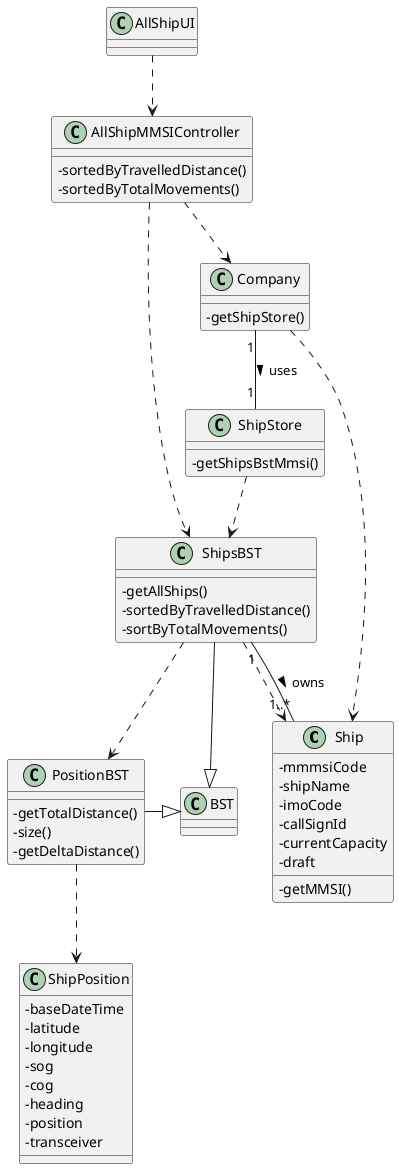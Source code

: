 @startuml

skinparam classAttributeIconSize 0


class Ship {
    -mmmsiCode
    -shipName
    -imoCode
    -callSignId
    -currentCapacity /'added by us'/
    -draft

    -getMMSI()
}

class ShipPosition {
    -baseDateTime
    -latitude
    -longitude
    -sog
    -cog
    -heading
    -position
    -transceiver
}

class ShipStore {
    -getShipsBstMmsi()
}


class AllShipUI {}

class AllShipMMSIController {
    -sortedByTravelledDistance()
    -sortedByTotalMovements()
}

class ShipsBST{
    -getAllShips()
    -sortedByTravelledDistance()
    -sortByTotalMovements()
}

class PositionBST{
    -getTotalDistance()
    -size()
    -getDeltaDistance()
}
class Company {
    -getShipStore()
}

class BST{}


Company "1" -- "1" ShipStore : uses >
ShipStore ..> ShipsBST
ShipsBST "1" -- "1..*" Ship : owns >
AllShipUI ..> AllShipMMSIController
AllShipMMSIController ..> ShipsBST
AllShipMMSIController ..> Company
ShipsBST ..> Ship
ShipsBST -|> BST
ShipsBST ..> PositionBST
PositionBST ..> ShipPosition
PositionBST -|> BST
Company ..> Ship


@enduml